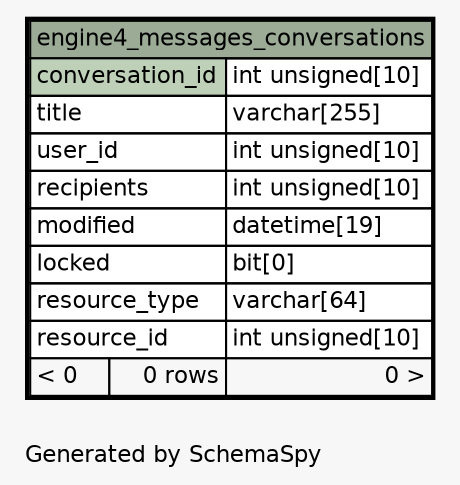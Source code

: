 // dot 2.38.0 on Windows 10 10.0
// SchemaSpy rev 590
digraph "oneDegreeRelationshipsDiagram" {
  graph [
    rankdir="RL"
    bgcolor="#f7f7f7"
    label="\nGenerated by SchemaSpy"
    labeljust="l"
    nodesep="0.18"
    ranksep="0.46"
    fontname="Helvetica"
    fontsize="11"
  ];
  node [
    fontname="Helvetica"
    fontsize="11"
    shape="plaintext"
  ];
  edge [
    arrowsize="0.8"
  ];
  "engine4_messages_conversations" [
    label=<
    <TABLE BORDER="2" CELLBORDER="1" CELLSPACING="0" BGCOLOR="#ffffff">
      <TR><TD COLSPAN="3" BGCOLOR="#9bab96" ALIGN="CENTER">engine4_messages_conversations</TD></TR>
      <TR><TD PORT="conversation_id" COLSPAN="2" BGCOLOR="#bed1b8" ALIGN="LEFT">conversation_id</TD><TD PORT="conversation_id.type" ALIGN="LEFT">int unsigned[10]</TD></TR>
      <TR><TD PORT="title" COLSPAN="2" ALIGN="LEFT">title</TD><TD PORT="title.type" ALIGN="LEFT">varchar[255]</TD></TR>
      <TR><TD PORT="user_id" COLSPAN="2" ALIGN="LEFT">user_id</TD><TD PORT="user_id.type" ALIGN="LEFT">int unsigned[10]</TD></TR>
      <TR><TD PORT="recipients" COLSPAN="2" ALIGN="LEFT">recipients</TD><TD PORT="recipients.type" ALIGN="LEFT">int unsigned[10]</TD></TR>
      <TR><TD PORT="modified" COLSPAN="2" ALIGN="LEFT">modified</TD><TD PORT="modified.type" ALIGN="LEFT">datetime[19]</TD></TR>
      <TR><TD PORT="locked" COLSPAN="2" ALIGN="LEFT">locked</TD><TD PORT="locked.type" ALIGN="LEFT">bit[0]</TD></TR>
      <TR><TD PORT="resource_type" COLSPAN="2" ALIGN="LEFT">resource_type</TD><TD PORT="resource_type.type" ALIGN="LEFT">varchar[64]</TD></TR>
      <TR><TD PORT="resource_id" COLSPAN="2" ALIGN="LEFT">resource_id</TD><TD PORT="resource_id.type" ALIGN="LEFT">int unsigned[10]</TD></TR>
      <TR><TD ALIGN="LEFT" BGCOLOR="#f7f7f7">&lt; 0</TD><TD ALIGN="RIGHT" BGCOLOR="#f7f7f7">0 rows</TD><TD ALIGN="RIGHT" BGCOLOR="#f7f7f7">0 &gt;</TD></TR>
    </TABLE>>
    URL="engine4_messages_conversations.html"
    tooltip="engine4_messages_conversations"
  ];
}
